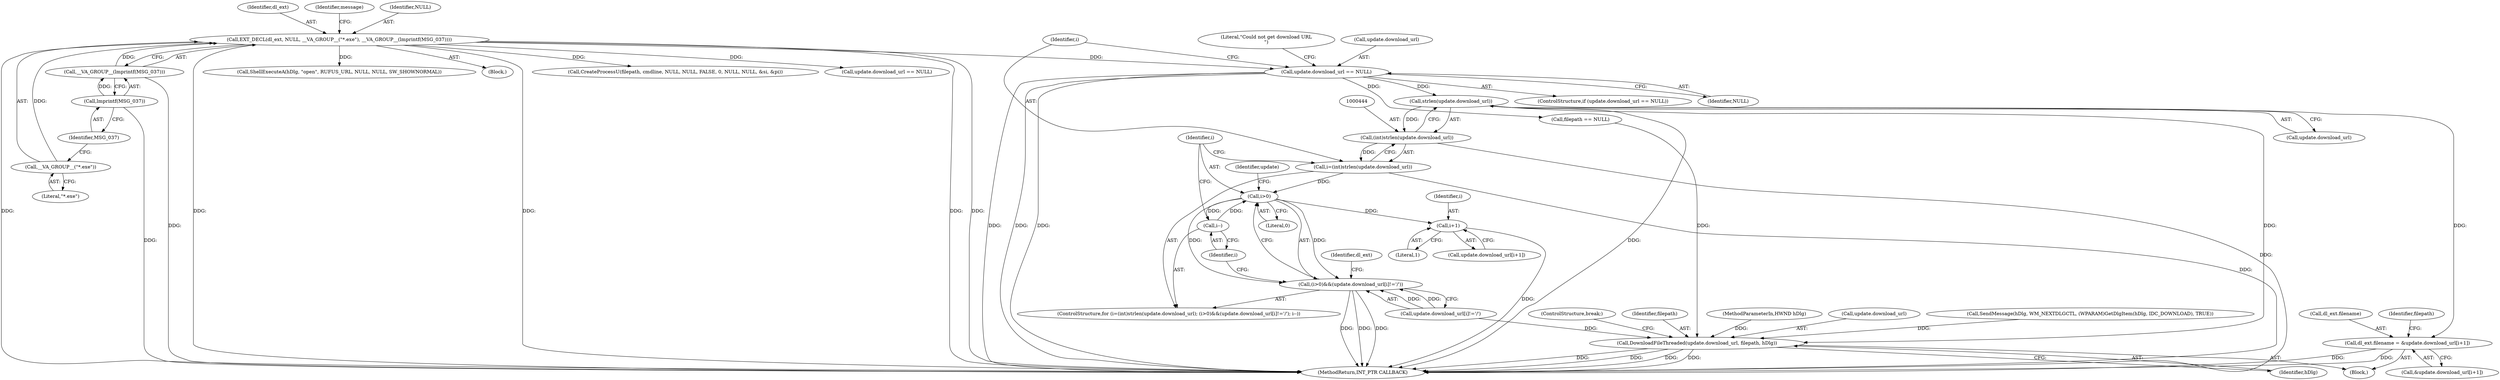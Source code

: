 digraph "0_rufus_c3c39f7f8a11f612c4ebf7affce25ec6928eb1cb_1@API" {
"1000445" [label="(Call,strlen(update.download_url))"];
"1000431" [label="(Call,update.download_url == NULL)"];
"1000130" [label="(Call,EXT_DECL(dl_ext, NULL, __VA_GROUP__(\"*.exe\"), __VA_GROUP__(lmprintf(MSG_037))))"];
"1000133" [label="(Call,__VA_GROUP__(\"*.exe\"))"];
"1000135" [label="(Call,__VA_GROUP__(lmprintf(MSG_037)))"];
"1000136" [label="(Call,lmprintf(MSG_037))"];
"1000443" [label="(Call,(int)strlen(update.download_url))"];
"1000441" [label="(Call,i=(int)strlen(update.download_url))"];
"1000450" [label="(Call,i>0)"];
"1000449" [label="(Call,(i>0)&&(update.download_url[i]!='/'))"];
"1000460" [label="(Call,i--)"];
"1000471" [label="(Call,i+1)"];
"1000462" [label="(Call,dl_ext.filename = &update.download_url[i+1])"];
"1000499" [label="(Call,DownloadFileThreaded(update.download_url, filepath, hDlg))"];
"1000108" [label="(MethodParameterIn,HWND hDlg)"];
"1000456" [label="(Identifier,update)"];
"1000130" [label="(Call,EXT_DECL(dl_ext, NULL, __VA_GROUP__(\"*.exe\"), __VA_GROUP__(lmprintf(MSG_037))))"];
"1000466" [label="(Call,&update.download_url[i+1])"];
"1000471" [label="(Call,i+1)"];
"1000453" [label="(Call,update.download_url[i]!='/')"];
"1000391" [label="(Call,CreateProcessU(filepath, cmdline, NULL, NULL, FALSE, 0, NULL, NULL, &si, &pi))"];
"1000463" [label="(Call,dl_ext.filename)"];
"1000443" [label="(Call,(int)strlen(update.download_url))"];
"1000504" [label="(Identifier,hDlg)"];
"1000461" [label="(Identifier,i)"];
"1000464" [label="(Identifier,dl_ext)"];
"1000435" [label="(Identifier,NULL)"];
"1000136" [label="(Call,lmprintf(MSG_037))"];
"1000251" [label="(Call,update.download_url == NULL)"];
"1000449" [label="(Call,(i>0)&&(update.download_url[i]!='/'))"];
"1000475" [label="(Identifier,filepath)"];
"1000451" [label="(Identifier,i)"];
"1000570" [label="(MethodReturn,INT_PTR CALLBACK)"];
"1000133" [label="(Call,__VA_GROUP__(\"*.exe\"))"];
"1000440" [label="(ControlStructure,for (i=(int)strlen(update.download_url); (i>0)&&(update.download_url[i]!='/'); i--))"];
"1000135" [label="(Call,__VA_GROUP__(lmprintf(MSG_037)))"];
"1000431" [label="(Call,update.download_url == NULL)"];
"1000328" [label="(Call,ShellExecuteA(hDlg, \"open\", RUFUS_URL, NULL, NULL, SW_SHOWNORMAL))"];
"1000500" [label="(Call,update.download_url)"];
"1000432" [label="(Call,update.download_url)"];
"1000137" [label="(Identifier,MSG_037)"];
"1000483" [label="(Call,filepath == NULL)"];
"1000131" [label="(Identifier,dl_ext)"];
"1000441" [label="(Call,i=(int)strlen(update.download_url))"];
"1000490" [label="(Call,SendMessage(hDlg, WM_NEXTDLGCTL, (WPARAM)GetDlgItem(hDlg, IDC_DOWNLOAD), TRUE))"];
"1000112" [label="(Block,)"];
"1000450" [label="(Call,i>0)"];
"1000505" [label="(ControlStructure,break;)"];
"1000339" [label="(Block,)"];
"1000467" [label="(Call,update.download_url[i+1])"];
"1000499" [label="(Call,DownloadFileThreaded(update.download_url, filepath, hDlg))"];
"1000442" [label="(Identifier,i)"];
"1000445" [label="(Call,strlen(update.download_url))"];
"1000472" [label="(Identifier,i)"];
"1000134" [label="(Literal,\"*.exe\")"];
"1000462" [label="(Call,dl_ext.filename = &update.download_url[i+1])"];
"1000139" [label="(Identifier,message)"];
"1000460" [label="(Call,i--)"];
"1000430" [label="(ControlStructure,if (update.download_url == NULL))"];
"1000473" [label="(Literal,1)"];
"1000503" [label="(Identifier,filepath)"];
"1000132" [label="(Identifier,NULL)"];
"1000438" [label="(Literal,\"Could not get download URL\n\")"];
"1000446" [label="(Call,update.download_url)"];
"1000452" [label="(Literal,0)"];
"1000445" -> "1000443"  [label="AST: "];
"1000445" -> "1000446"  [label="CFG: "];
"1000446" -> "1000445"  [label="AST: "];
"1000443" -> "1000445"  [label="CFG: "];
"1000445" -> "1000570"  [label="DDG: "];
"1000445" -> "1000443"  [label="DDG: "];
"1000431" -> "1000445"  [label="DDG: "];
"1000445" -> "1000462"  [label="DDG: "];
"1000445" -> "1000499"  [label="DDG: "];
"1000431" -> "1000430"  [label="AST: "];
"1000431" -> "1000435"  [label="CFG: "];
"1000432" -> "1000431"  [label="AST: "];
"1000435" -> "1000431"  [label="AST: "];
"1000438" -> "1000431"  [label="CFG: "];
"1000442" -> "1000431"  [label="CFG: "];
"1000431" -> "1000570"  [label="DDG: "];
"1000431" -> "1000570"  [label="DDG: "];
"1000431" -> "1000570"  [label="DDG: "];
"1000130" -> "1000431"  [label="DDG: "];
"1000431" -> "1000483"  [label="DDG: "];
"1000130" -> "1000112"  [label="AST: "];
"1000130" -> "1000135"  [label="CFG: "];
"1000131" -> "1000130"  [label="AST: "];
"1000132" -> "1000130"  [label="AST: "];
"1000133" -> "1000130"  [label="AST: "];
"1000135" -> "1000130"  [label="AST: "];
"1000139" -> "1000130"  [label="CFG: "];
"1000130" -> "1000570"  [label="DDG: "];
"1000130" -> "1000570"  [label="DDG: "];
"1000130" -> "1000570"  [label="DDG: "];
"1000130" -> "1000570"  [label="DDG: "];
"1000130" -> "1000570"  [label="DDG: "];
"1000133" -> "1000130"  [label="DDG: "];
"1000135" -> "1000130"  [label="DDG: "];
"1000130" -> "1000251"  [label="DDG: "];
"1000130" -> "1000328"  [label="DDG: "];
"1000130" -> "1000391"  [label="DDG: "];
"1000133" -> "1000134"  [label="CFG: "];
"1000134" -> "1000133"  [label="AST: "];
"1000137" -> "1000133"  [label="CFG: "];
"1000135" -> "1000136"  [label="CFG: "];
"1000136" -> "1000135"  [label="AST: "];
"1000135" -> "1000570"  [label="DDG: "];
"1000136" -> "1000135"  [label="DDG: "];
"1000136" -> "1000137"  [label="CFG: "];
"1000137" -> "1000136"  [label="AST: "];
"1000136" -> "1000570"  [label="DDG: "];
"1000443" -> "1000441"  [label="AST: "];
"1000444" -> "1000443"  [label="AST: "];
"1000441" -> "1000443"  [label="CFG: "];
"1000443" -> "1000570"  [label="DDG: "];
"1000443" -> "1000441"  [label="DDG: "];
"1000441" -> "1000440"  [label="AST: "];
"1000442" -> "1000441"  [label="AST: "];
"1000451" -> "1000441"  [label="CFG: "];
"1000441" -> "1000570"  [label="DDG: "];
"1000441" -> "1000450"  [label="DDG: "];
"1000450" -> "1000449"  [label="AST: "];
"1000450" -> "1000452"  [label="CFG: "];
"1000451" -> "1000450"  [label="AST: "];
"1000452" -> "1000450"  [label="AST: "];
"1000456" -> "1000450"  [label="CFG: "];
"1000449" -> "1000450"  [label="CFG: "];
"1000450" -> "1000449"  [label="DDG: "];
"1000450" -> "1000449"  [label="DDG: "];
"1000460" -> "1000450"  [label="DDG: "];
"1000450" -> "1000460"  [label="DDG: "];
"1000450" -> "1000471"  [label="DDG: "];
"1000449" -> "1000440"  [label="AST: "];
"1000449" -> "1000453"  [label="CFG: "];
"1000453" -> "1000449"  [label="AST: "];
"1000461" -> "1000449"  [label="CFG: "];
"1000464" -> "1000449"  [label="CFG: "];
"1000449" -> "1000570"  [label="DDG: "];
"1000449" -> "1000570"  [label="DDG: "];
"1000449" -> "1000570"  [label="DDG: "];
"1000453" -> "1000449"  [label="DDG: "];
"1000453" -> "1000449"  [label="DDG: "];
"1000460" -> "1000440"  [label="AST: "];
"1000460" -> "1000461"  [label="CFG: "];
"1000461" -> "1000460"  [label="AST: "];
"1000451" -> "1000460"  [label="CFG: "];
"1000471" -> "1000467"  [label="AST: "];
"1000471" -> "1000473"  [label="CFG: "];
"1000472" -> "1000471"  [label="AST: "];
"1000473" -> "1000471"  [label="AST: "];
"1000467" -> "1000471"  [label="CFG: "];
"1000471" -> "1000570"  [label="DDG: "];
"1000462" -> "1000339"  [label="AST: "];
"1000462" -> "1000466"  [label="CFG: "];
"1000463" -> "1000462"  [label="AST: "];
"1000466" -> "1000462"  [label="AST: "];
"1000475" -> "1000462"  [label="CFG: "];
"1000462" -> "1000570"  [label="DDG: "];
"1000462" -> "1000570"  [label="DDG: "];
"1000499" -> "1000339"  [label="AST: "];
"1000499" -> "1000504"  [label="CFG: "];
"1000500" -> "1000499"  [label="AST: "];
"1000503" -> "1000499"  [label="AST: "];
"1000504" -> "1000499"  [label="AST: "];
"1000505" -> "1000499"  [label="CFG: "];
"1000499" -> "1000570"  [label="DDG: "];
"1000499" -> "1000570"  [label="DDG: "];
"1000499" -> "1000570"  [label="DDG: "];
"1000499" -> "1000570"  [label="DDG: "];
"1000453" -> "1000499"  [label="DDG: "];
"1000483" -> "1000499"  [label="DDG: "];
"1000490" -> "1000499"  [label="DDG: "];
"1000108" -> "1000499"  [label="DDG: "];
}
